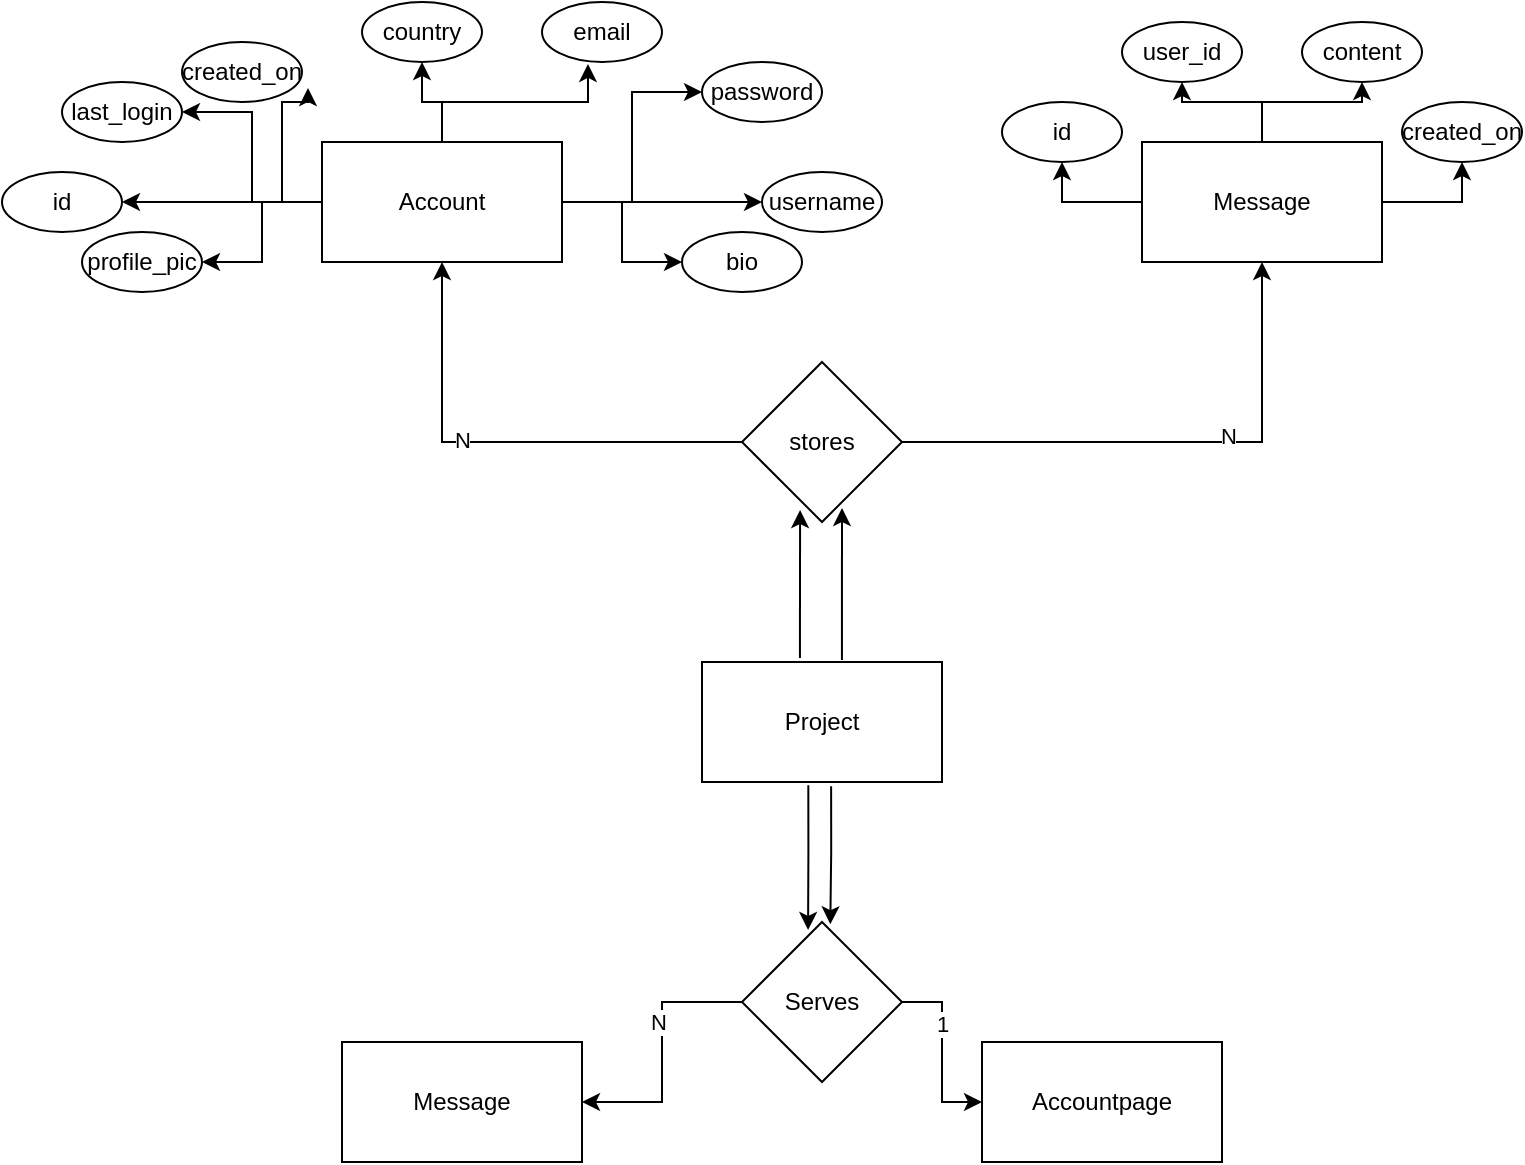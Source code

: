 <mxfile version="21.3.0" type="device">
  <diagram id="BW1FHNzKZwqUeu6iGbWb" name="Page-1">
    <mxGraphModel dx="1195" dy="623" grid="1" gridSize="10" guides="1" tooltips="1" connect="1" arrows="1" fold="1" page="1" pageScale="1" pageWidth="850" pageHeight="1100" math="0" shadow="0">
      <root>
        <mxCell id="0" />
        <mxCell id="1" parent="0" />
        <mxCell id="xX-jJuB34GITF2hs9PmQ-7" value="" style="edgeStyle=orthogonalEdgeStyle;rounded=0;orthogonalLoop=1;jettySize=auto;html=1;entryX=0.363;entryY=0.925;entryDx=0;entryDy=0;entryPerimeter=0;exitX=0.408;exitY=-0.033;exitDx=0;exitDy=0;exitPerimeter=0;" parent="1" source="xX-jJuB34GITF2hs9PmQ-3" target="xX-jJuB34GITF2hs9PmQ-6" edge="1">
          <mxGeometry relative="1" as="geometry" />
        </mxCell>
        <mxCell id="xX-jJuB34GITF2hs9PmQ-49" style="edgeStyle=orthogonalEdgeStyle;rounded=0;orthogonalLoop=1;jettySize=auto;html=1;entryX=0.413;entryY=0.05;entryDx=0;entryDy=0;entryPerimeter=0;exitX=0.443;exitY=1.027;exitDx=0;exitDy=0;exitPerimeter=0;" parent="1" source="xX-jJuB34GITF2hs9PmQ-3" target="xX-jJuB34GITF2hs9PmQ-47" edge="1">
          <mxGeometry relative="1" as="geometry">
            <mxPoint x="420" y="450" as="targetPoint" />
          </mxGeometry>
        </mxCell>
        <mxCell id="xX-jJuB34GITF2hs9PmQ-3" value="Project" style="rounded=0;whiteSpace=wrap;html=1;" parent="1" vertex="1">
          <mxGeometry x="360" y="360" width="120" height="60" as="geometry" />
        </mxCell>
        <mxCell id="xX-jJuB34GITF2hs9PmQ-9" value="" style="edgeStyle=orthogonalEdgeStyle;rounded=0;orthogonalLoop=1;jettySize=auto;html=1;" parent="1" source="xX-jJuB34GITF2hs9PmQ-6" target="xX-jJuB34GITF2hs9PmQ-8" edge="1">
          <mxGeometry relative="1" as="geometry" />
        </mxCell>
        <mxCell id="Xpo3j2nRxMElj7N1LP_1-1" value="N" style="edgeLabel;html=1;align=center;verticalAlign=middle;resizable=0;points=[];" vertex="1" connectable="0" parent="xX-jJuB34GITF2hs9PmQ-9">
          <mxGeometry x="0.167" y="-1" relative="1" as="geometry">
            <mxPoint as="offset" />
          </mxGeometry>
        </mxCell>
        <mxCell id="xX-jJuB34GITF2hs9PmQ-38" style="edgeStyle=orthogonalEdgeStyle;rounded=0;orthogonalLoop=1;jettySize=auto;html=1;entryX=0.5;entryY=1;entryDx=0;entryDy=0;" parent="1" source="xX-jJuB34GITF2hs9PmQ-6" target="xX-jJuB34GITF2hs9PmQ-37" edge="1">
          <mxGeometry relative="1" as="geometry" />
        </mxCell>
        <mxCell id="Xpo3j2nRxMElj7N1LP_1-2" value="N" style="edgeLabel;html=1;align=center;verticalAlign=middle;resizable=0;points=[];" vertex="1" connectable="0" parent="xX-jJuB34GITF2hs9PmQ-38">
          <mxGeometry x="0.207" y="3" relative="1" as="geometry">
            <mxPoint as="offset" />
          </mxGeometry>
        </mxCell>
        <mxCell id="xX-jJuB34GITF2hs9PmQ-6" value="&lt;div&gt;stores&lt;/div&gt;" style="rhombus;whiteSpace=wrap;html=1;rounded=0;" parent="1" vertex="1">
          <mxGeometry x="380" y="210" width="80" height="80" as="geometry" />
        </mxCell>
        <mxCell id="xX-jJuB34GITF2hs9PmQ-13" value="" style="edgeStyle=orthogonalEdgeStyle;rounded=0;orthogonalLoop=1;jettySize=auto;html=1;" parent="1" source="xX-jJuB34GITF2hs9PmQ-8" target="xX-jJuB34GITF2hs9PmQ-12" edge="1">
          <mxGeometry relative="1" as="geometry" />
        </mxCell>
        <mxCell id="xX-jJuB34GITF2hs9PmQ-22" style="edgeStyle=orthogonalEdgeStyle;rounded=0;orthogonalLoop=1;jettySize=auto;html=1;entryX=0;entryY=0.5;entryDx=0;entryDy=0;" parent="1" source="xX-jJuB34GITF2hs9PmQ-8" target="xX-jJuB34GITF2hs9PmQ-21" edge="1">
          <mxGeometry relative="1" as="geometry" />
        </mxCell>
        <mxCell id="xX-jJuB34GITF2hs9PmQ-30" style="edgeStyle=orthogonalEdgeStyle;rounded=0;orthogonalLoop=1;jettySize=auto;html=1;" parent="1" source="xX-jJuB34GITF2hs9PmQ-8" target="xX-jJuB34GITF2hs9PmQ-27" edge="1">
          <mxGeometry relative="1" as="geometry" />
        </mxCell>
        <mxCell id="xX-jJuB34GITF2hs9PmQ-31" style="edgeStyle=orthogonalEdgeStyle;rounded=0;orthogonalLoop=1;jettySize=auto;html=1;entryX=1.05;entryY=0.767;entryDx=0;entryDy=0;entryPerimeter=0;" parent="1" source="xX-jJuB34GITF2hs9PmQ-8" target="xX-jJuB34GITF2hs9PmQ-26" edge="1">
          <mxGeometry relative="1" as="geometry" />
        </mxCell>
        <mxCell id="xX-jJuB34GITF2hs9PmQ-32" style="edgeStyle=orthogonalEdgeStyle;rounded=0;orthogonalLoop=1;jettySize=auto;html=1;entryX=0.5;entryY=1;entryDx=0;entryDy=0;" parent="1" source="xX-jJuB34GITF2hs9PmQ-8" target="xX-jJuB34GITF2hs9PmQ-25" edge="1">
          <mxGeometry relative="1" as="geometry" />
        </mxCell>
        <mxCell id="xX-jJuB34GITF2hs9PmQ-33" style="edgeStyle=orthogonalEdgeStyle;rounded=0;orthogonalLoop=1;jettySize=auto;html=1;entryX=0.383;entryY=1.033;entryDx=0;entryDy=0;entryPerimeter=0;" parent="1" source="xX-jJuB34GITF2hs9PmQ-8" target="xX-jJuB34GITF2hs9PmQ-24" edge="1">
          <mxGeometry relative="1" as="geometry" />
        </mxCell>
        <mxCell id="xX-jJuB34GITF2hs9PmQ-34" style="edgeStyle=orthogonalEdgeStyle;rounded=0;orthogonalLoop=1;jettySize=auto;html=1;entryX=0;entryY=0.5;entryDx=0;entryDy=0;" parent="1" source="xX-jJuB34GITF2hs9PmQ-8" target="xX-jJuB34GITF2hs9PmQ-23" edge="1">
          <mxGeometry relative="1" as="geometry" />
        </mxCell>
        <mxCell id="xX-jJuB34GITF2hs9PmQ-35" style="edgeStyle=orthogonalEdgeStyle;rounded=0;orthogonalLoop=1;jettySize=auto;html=1;entryX=0;entryY=0.5;entryDx=0;entryDy=0;" parent="1" source="xX-jJuB34GITF2hs9PmQ-8" target="xX-jJuB34GITF2hs9PmQ-28" edge="1">
          <mxGeometry relative="1" as="geometry" />
        </mxCell>
        <mxCell id="xX-jJuB34GITF2hs9PmQ-36" style="edgeStyle=orthogonalEdgeStyle;rounded=0;orthogonalLoop=1;jettySize=auto;html=1;entryX=1;entryY=0.5;entryDx=0;entryDy=0;" parent="1" source="xX-jJuB34GITF2hs9PmQ-8" target="xX-jJuB34GITF2hs9PmQ-29" edge="1">
          <mxGeometry relative="1" as="geometry" />
        </mxCell>
        <mxCell id="xX-jJuB34GITF2hs9PmQ-8" value="Account" style="whiteSpace=wrap;html=1;rounded=0;" parent="1" vertex="1">
          <mxGeometry x="170" y="100" width="120" height="60" as="geometry" />
        </mxCell>
        <mxCell id="xX-jJuB34GITF2hs9PmQ-12" value="id" style="ellipse;whiteSpace=wrap;html=1;rounded=0;" parent="1" vertex="1">
          <mxGeometry x="10" y="115" width="60" height="30" as="geometry" />
        </mxCell>
        <mxCell id="xX-jJuB34GITF2hs9PmQ-21" value="username" style="ellipse;whiteSpace=wrap;html=1;rounded=0;" parent="1" vertex="1">
          <mxGeometry x="390" y="115" width="60" height="30" as="geometry" />
        </mxCell>
        <mxCell id="xX-jJuB34GITF2hs9PmQ-23" value="password" style="ellipse;whiteSpace=wrap;html=1;rounded=0;" parent="1" vertex="1">
          <mxGeometry x="360" y="60" width="60" height="30" as="geometry" />
        </mxCell>
        <mxCell id="xX-jJuB34GITF2hs9PmQ-24" value="email" style="ellipse;whiteSpace=wrap;html=1;rounded=0;" parent="1" vertex="1">
          <mxGeometry x="280" y="30" width="60" height="30" as="geometry" />
        </mxCell>
        <mxCell id="xX-jJuB34GITF2hs9PmQ-25" value="country" style="ellipse;whiteSpace=wrap;html=1;rounded=0;" parent="1" vertex="1">
          <mxGeometry x="190" y="30" width="60" height="30" as="geometry" />
        </mxCell>
        <mxCell id="xX-jJuB34GITF2hs9PmQ-26" value="created_on" style="ellipse;whiteSpace=wrap;html=1;rounded=0;" parent="1" vertex="1">
          <mxGeometry x="100" y="50" width="60" height="30" as="geometry" />
        </mxCell>
        <mxCell id="xX-jJuB34GITF2hs9PmQ-27" value="last_login" style="ellipse;whiteSpace=wrap;html=1;rounded=0;" parent="1" vertex="1">
          <mxGeometry x="40" y="70" width="60" height="30" as="geometry" />
        </mxCell>
        <mxCell id="xX-jJuB34GITF2hs9PmQ-28" value="bio" style="ellipse;whiteSpace=wrap;html=1;rounded=0;" parent="1" vertex="1">
          <mxGeometry x="350" y="145" width="60" height="30" as="geometry" />
        </mxCell>
        <mxCell id="xX-jJuB34GITF2hs9PmQ-29" value="profile_pic" style="ellipse;whiteSpace=wrap;html=1;rounded=0;" parent="1" vertex="1">
          <mxGeometry x="50" y="145" width="60" height="30" as="geometry" />
        </mxCell>
        <mxCell id="xX-jJuB34GITF2hs9PmQ-43" style="edgeStyle=orthogonalEdgeStyle;rounded=0;orthogonalLoop=1;jettySize=auto;html=1;entryX=0.5;entryY=1;entryDx=0;entryDy=0;" parent="1" source="xX-jJuB34GITF2hs9PmQ-37" target="xX-jJuB34GITF2hs9PmQ-39" edge="1">
          <mxGeometry relative="1" as="geometry" />
        </mxCell>
        <mxCell id="xX-jJuB34GITF2hs9PmQ-44" style="edgeStyle=orthogonalEdgeStyle;rounded=0;orthogonalLoop=1;jettySize=auto;html=1;entryX=0.5;entryY=1;entryDx=0;entryDy=0;" parent="1" source="xX-jJuB34GITF2hs9PmQ-37" target="xX-jJuB34GITF2hs9PmQ-40" edge="1">
          <mxGeometry relative="1" as="geometry" />
        </mxCell>
        <mxCell id="xX-jJuB34GITF2hs9PmQ-45" style="edgeStyle=orthogonalEdgeStyle;rounded=0;orthogonalLoop=1;jettySize=auto;html=1;entryX=0.5;entryY=1;entryDx=0;entryDy=0;" parent="1" source="xX-jJuB34GITF2hs9PmQ-37" target="xX-jJuB34GITF2hs9PmQ-42" edge="1">
          <mxGeometry relative="1" as="geometry" />
        </mxCell>
        <mxCell id="xX-jJuB34GITF2hs9PmQ-46" style="edgeStyle=orthogonalEdgeStyle;rounded=0;orthogonalLoop=1;jettySize=auto;html=1;entryX=0.5;entryY=1;entryDx=0;entryDy=0;" parent="1" source="xX-jJuB34GITF2hs9PmQ-37" target="xX-jJuB34GITF2hs9PmQ-41" edge="1">
          <mxGeometry relative="1" as="geometry" />
        </mxCell>
        <mxCell id="xX-jJuB34GITF2hs9PmQ-37" value="Message" style="rounded=0;whiteSpace=wrap;html=1;" parent="1" vertex="1">
          <mxGeometry x="580" y="100" width="120" height="60" as="geometry" />
        </mxCell>
        <mxCell id="xX-jJuB34GITF2hs9PmQ-39" value="user_id" style="ellipse;whiteSpace=wrap;html=1;rounded=0;" parent="1" vertex="1">
          <mxGeometry x="570" y="40" width="60" height="30" as="geometry" />
        </mxCell>
        <mxCell id="xX-jJuB34GITF2hs9PmQ-40" value="content" style="ellipse;whiteSpace=wrap;html=1;rounded=0;" parent="1" vertex="1">
          <mxGeometry x="660" y="40" width="60" height="30" as="geometry" />
        </mxCell>
        <mxCell id="xX-jJuB34GITF2hs9PmQ-41" value="id" style="ellipse;whiteSpace=wrap;html=1;rounded=0;" parent="1" vertex="1">
          <mxGeometry x="510" y="80" width="60" height="30" as="geometry" />
        </mxCell>
        <mxCell id="xX-jJuB34GITF2hs9PmQ-42" value="created_on" style="ellipse;whiteSpace=wrap;html=1;rounded=0;" parent="1" vertex="1">
          <mxGeometry x="710" y="80" width="60" height="30" as="geometry" />
        </mxCell>
        <mxCell id="xX-jJuB34GITF2hs9PmQ-51" value="" style="edgeStyle=orthogonalEdgeStyle;rounded=0;orthogonalLoop=1;jettySize=auto;html=1;" parent="1" source="xX-jJuB34GITF2hs9PmQ-47" target="xX-jJuB34GITF2hs9PmQ-50" edge="1">
          <mxGeometry relative="1" as="geometry" />
        </mxCell>
        <mxCell id="Xpo3j2nRxMElj7N1LP_1-7" value="N" style="edgeLabel;html=1;align=center;verticalAlign=middle;resizable=0;points=[];" vertex="1" connectable="0" parent="xX-jJuB34GITF2hs9PmQ-51">
          <mxGeometry x="-0.238" y="-2" relative="1" as="geometry">
            <mxPoint as="offset" />
          </mxGeometry>
        </mxCell>
        <mxCell id="xX-jJuB34GITF2hs9PmQ-53" style="edgeStyle=orthogonalEdgeStyle;rounded=0;orthogonalLoop=1;jettySize=auto;html=1;entryX=0;entryY=0.5;entryDx=0;entryDy=0;" parent="1" source="xX-jJuB34GITF2hs9PmQ-47" target="xX-jJuB34GITF2hs9PmQ-52" edge="1">
          <mxGeometry relative="1" as="geometry" />
        </mxCell>
        <mxCell id="Xpo3j2nRxMElj7N1LP_1-6" value="1" style="edgeLabel;html=1;align=center;verticalAlign=middle;resizable=0;points=[];" vertex="1" connectable="0" parent="xX-jJuB34GITF2hs9PmQ-53">
          <mxGeometry x="-0.326" relative="1" as="geometry">
            <mxPoint as="offset" />
          </mxGeometry>
        </mxCell>
        <mxCell id="xX-jJuB34GITF2hs9PmQ-47" value="Serves" style="rhombus;whiteSpace=wrap;html=1;" parent="1" vertex="1">
          <mxGeometry x="380" y="490" width="80" height="80" as="geometry" />
        </mxCell>
        <mxCell id="xX-jJuB34GITF2hs9PmQ-50" value="Message" style="whiteSpace=wrap;html=1;" parent="1" vertex="1">
          <mxGeometry x="180" y="550" width="120" height="60" as="geometry" />
        </mxCell>
        <mxCell id="xX-jJuB34GITF2hs9PmQ-52" value="Accountpage" style="whiteSpace=wrap;html=1;" parent="1" vertex="1">
          <mxGeometry x="500" y="550" width="120" height="60" as="geometry" />
        </mxCell>
        <mxCell id="Xpo3j2nRxMElj7N1LP_1-4" value="" style="edgeStyle=orthogonalEdgeStyle;rounded=0;orthogonalLoop=1;jettySize=auto;html=1;entryX=0.625;entryY=0.913;entryDx=0;entryDy=0;entryPerimeter=0;exitX=0.583;exitY=-0.017;exitDx=0;exitDy=0;exitPerimeter=0;" edge="1" parent="1" source="xX-jJuB34GITF2hs9PmQ-3" target="xX-jJuB34GITF2hs9PmQ-6">
          <mxGeometry relative="1" as="geometry">
            <mxPoint x="419" y="368" as="sourcePoint" />
            <mxPoint x="419" y="294" as="targetPoint" />
          </mxGeometry>
        </mxCell>
        <mxCell id="Xpo3j2nRxMElj7N1LP_1-5" style="edgeStyle=orthogonalEdgeStyle;rounded=0;orthogonalLoop=1;jettySize=auto;html=1;entryX=0.552;entryY=0.014;entryDx=0;entryDy=0;entryPerimeter=0;exitX=0.538;exitY=1.035;exitDx=0;exitDy=0;exitPerimeter=0;" edge="1" parent="1" source="xX-jJuB34GITF2hs9PmQ-3" target="xX-jJuB34GITF2hs9PmQ-47">
          <mxGeometry relative="1" as="geometry">
            <mxPoint x="423" y="504" as="targetPoint" />
            <mxPoint x="423" y="432" as="sourcePoint" />
          </mxGeometry>
        </mxCell>
      </root>
    </mxGraphModel>
  </diagram>
</mxfile>
